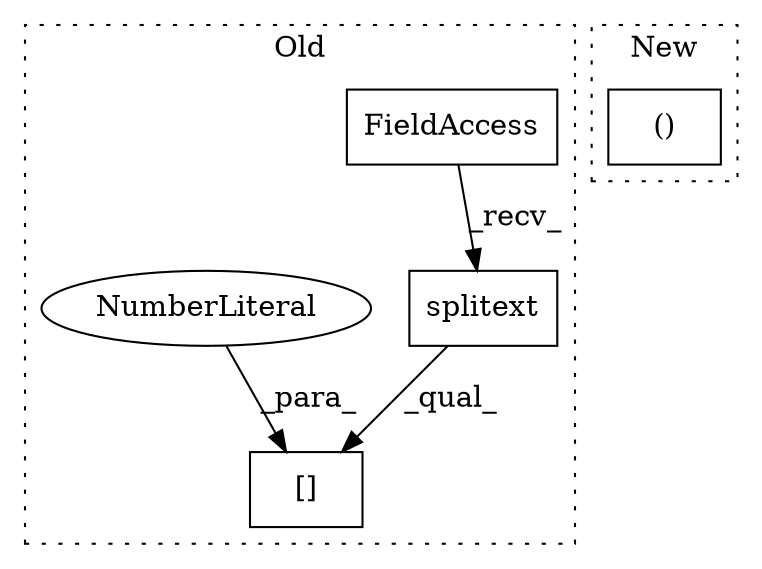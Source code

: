 digraph G {
subgraph cluster0 {
1 [label="splitext" a="32" s="3431,3449" l="9,1" shape="box"];
3 [label="FieldAccess" a="22" s="3423" l="7" shape="box"];
4 [label="[]" a="2" s="3423,3452" l="28,1" shape="box"];
5 [label="NumberLiteral" a="34" s="3451" l="1" shape="ellipse"];
label = "Old";
style="dotted";
}
subgraph cluster1 {
2 [label="()" a="106" s="4176" l="23" shape="box"];
label = "New";
style="dotted";
}
1 -> 4 [label="_qual_"];
3 -> 1 [label="_recv_"];
5 -> 4 [label="_para_"];
}
